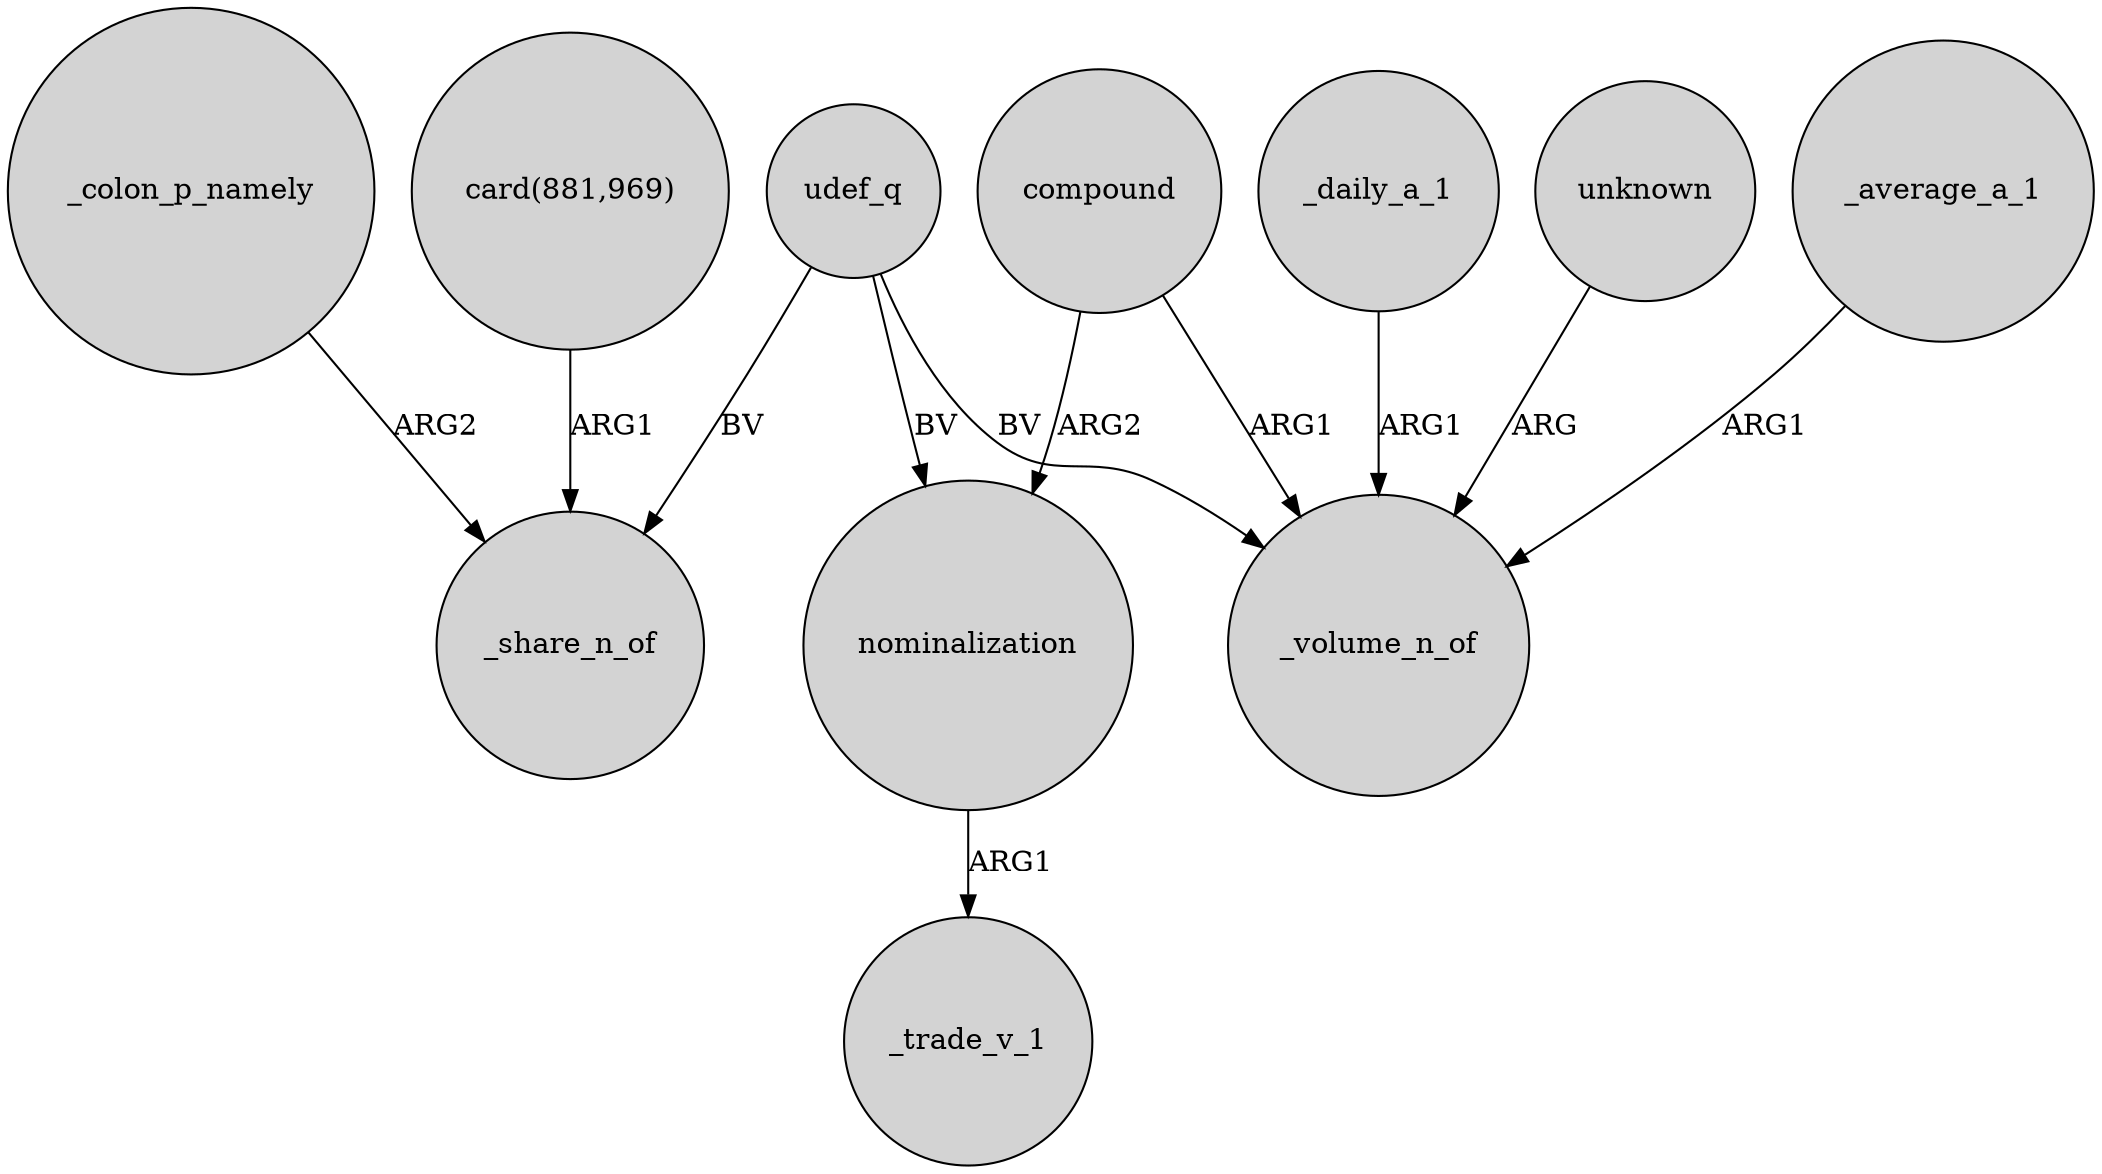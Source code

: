 digraph {
	node [shape=circle style=filled]
	compound -> _volume_n_of [label=ARG1]
	udef_q -> _share_n_of [label=BV]
	_daily_a_1 -> _volume_n_of [label=ARG1]
	udef_q -> _volume_n_of [label=BV]
	"card(881,969)" -> _share_n_of [label=ARG1]
	_colon_p_namely -> _share_n_of [label=ARG2]
	unknown -> _volume_n_of [label=ARG]
	compound -> nominalization [label=ARG2]
	nominalization -> _trade_v_1 [label=ARG1]
	_average_a_1 -> _volume_n_of [label=ARG1]
	udef_q -> nominalization [label=BV]
}
